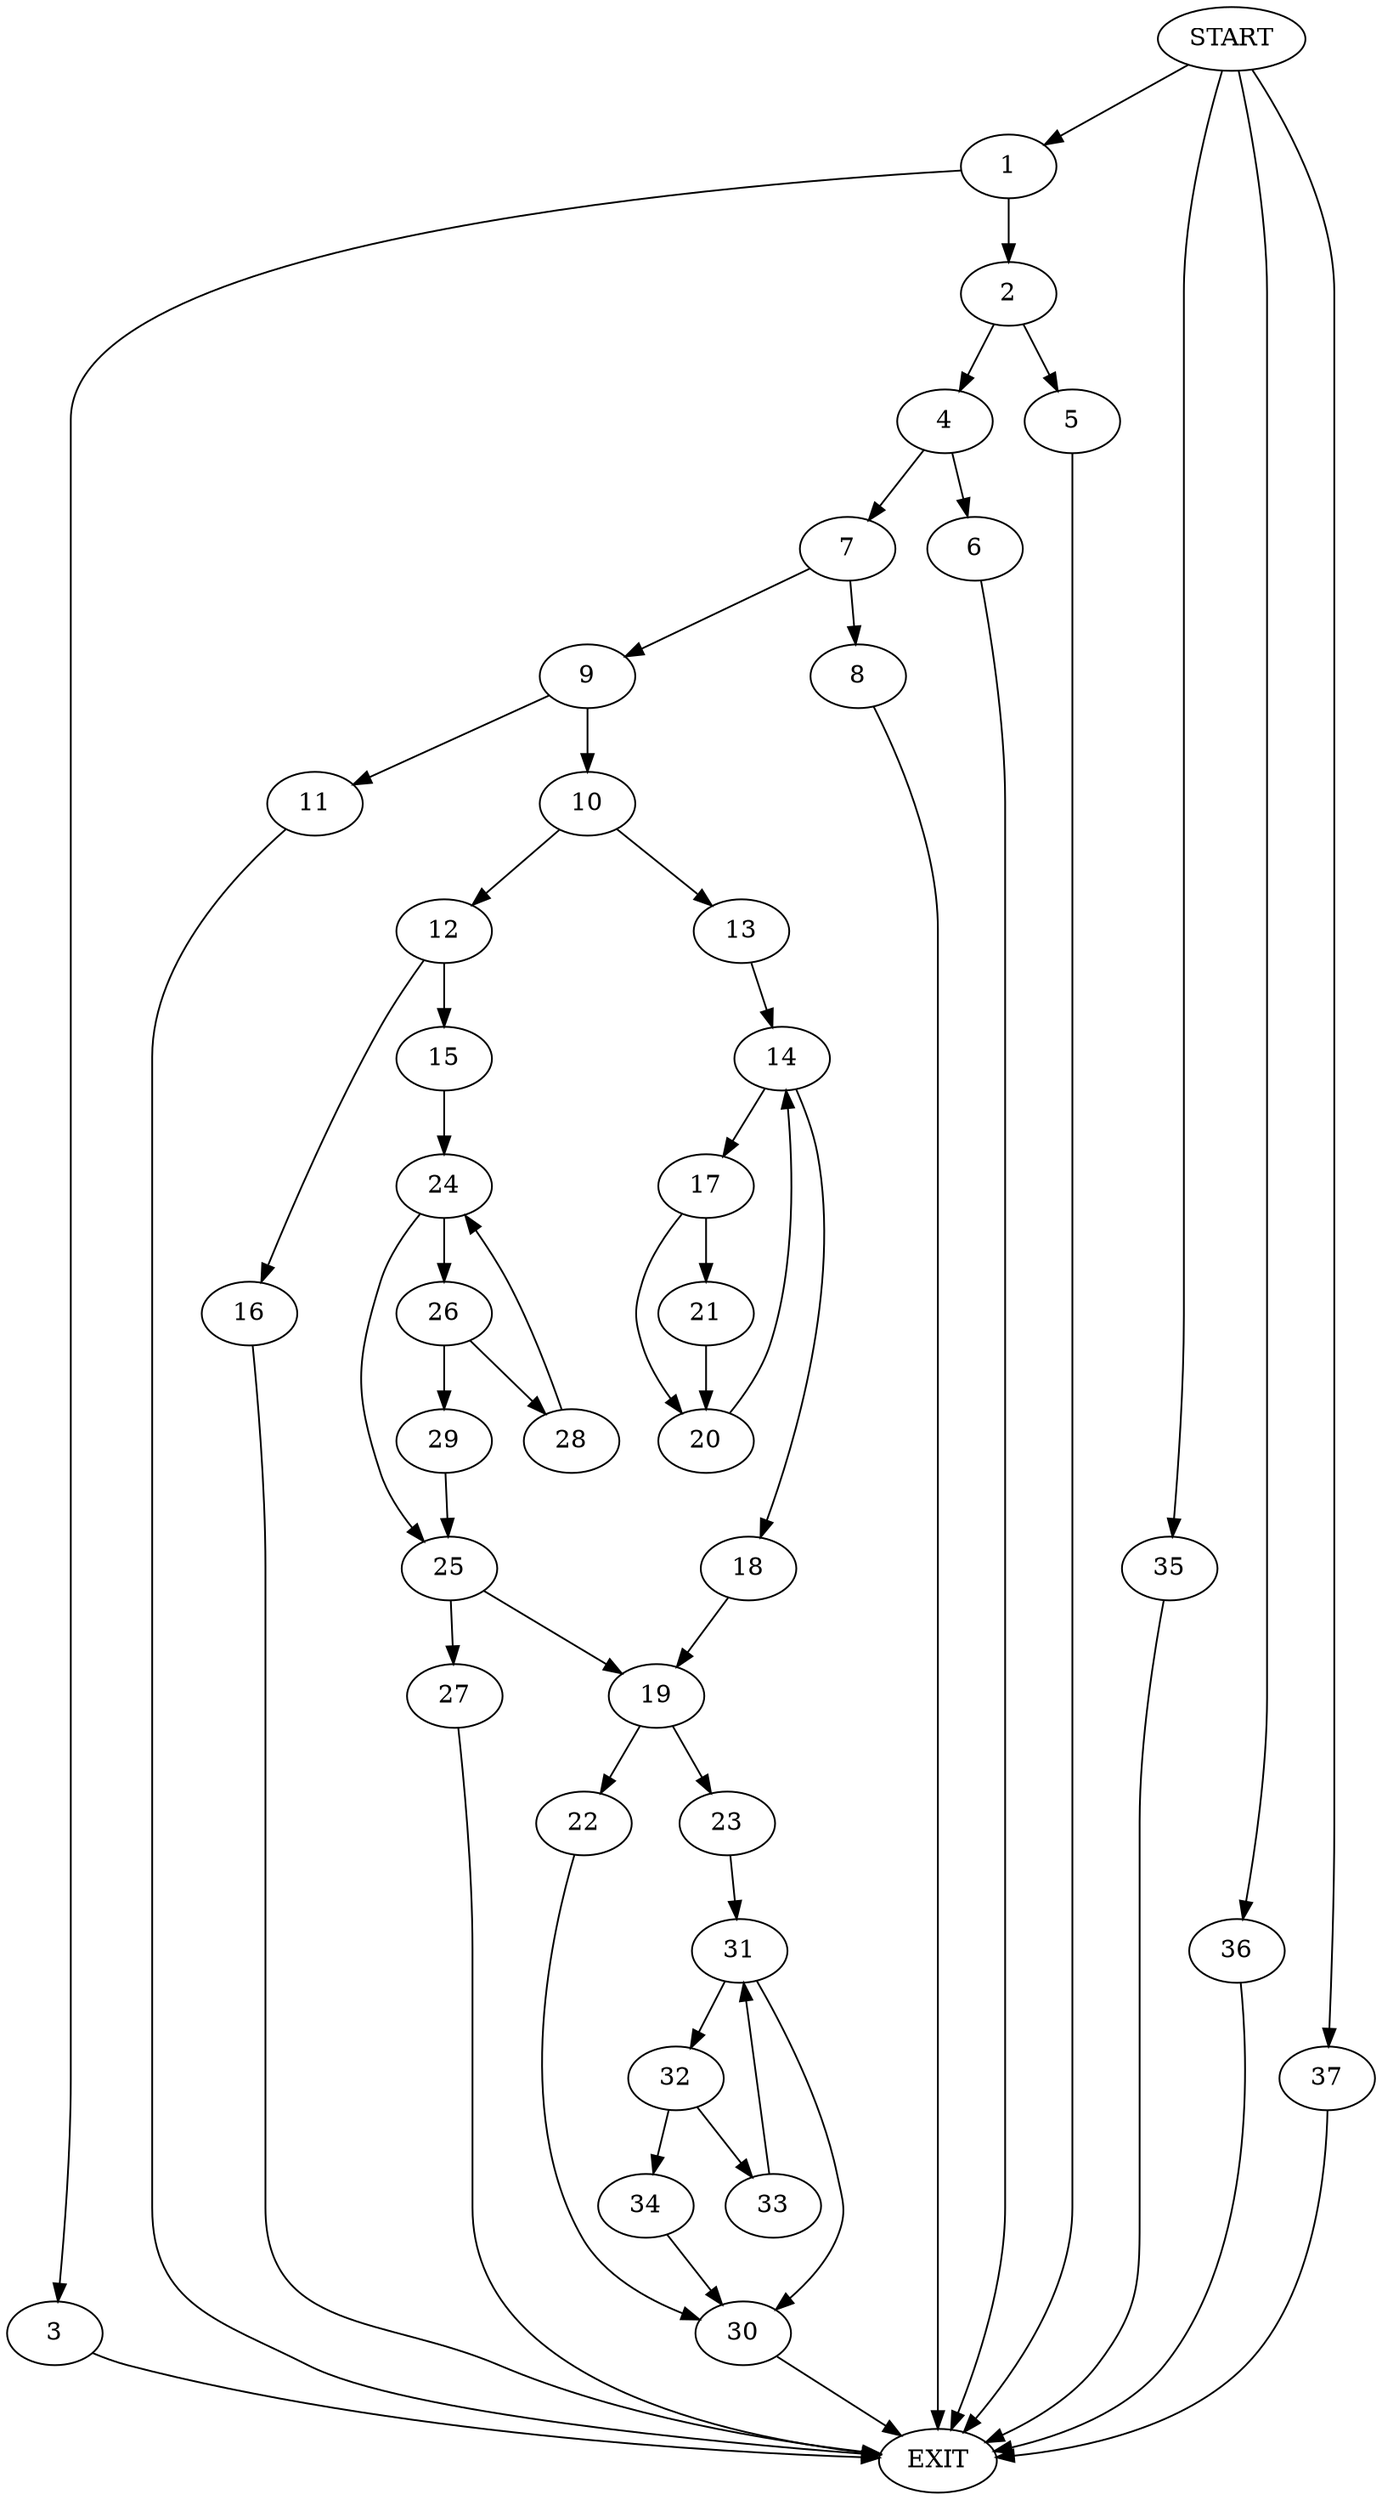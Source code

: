 digraph {
0 [label="START"]
38 [label="EXIT"]
0 -> 1
1 -> 2
1 -> 3
3 -> 38
2 -> 4
2 -> 5
5 -> 38
4 -> 6
4 -> 7
6 -> 38
7 -> 8
7 -> 9
9 -> 10
9 -> 11
8 -> 38
10 -> 12
10 -> 13
11 -> 38
13 -> 14
12 -> 15
12 -> 16
14 -> 17
14 -> 18
18 -> 19
17 -> 20
17 -> 21
20 -> 14
21 -> 20
19 -> 22
19 -> 23
15 -> 24
16 -> 38
24 -> 25
24 -> 26
25 -> 19
25 -> 27
26 -> 28
26 -> 29
28 -> 24
29 -> 25
27 -> 38
22 -> 30
23 -> 31
30 -> 38
31 -> 30
31 -> 32
32 -> 33
32 -> 34
33 -> 31
34 -> 30
0 -> 35
35 -> 38
0 -> 36
36 -> 38
0 -> 37
37 -> 38
}
